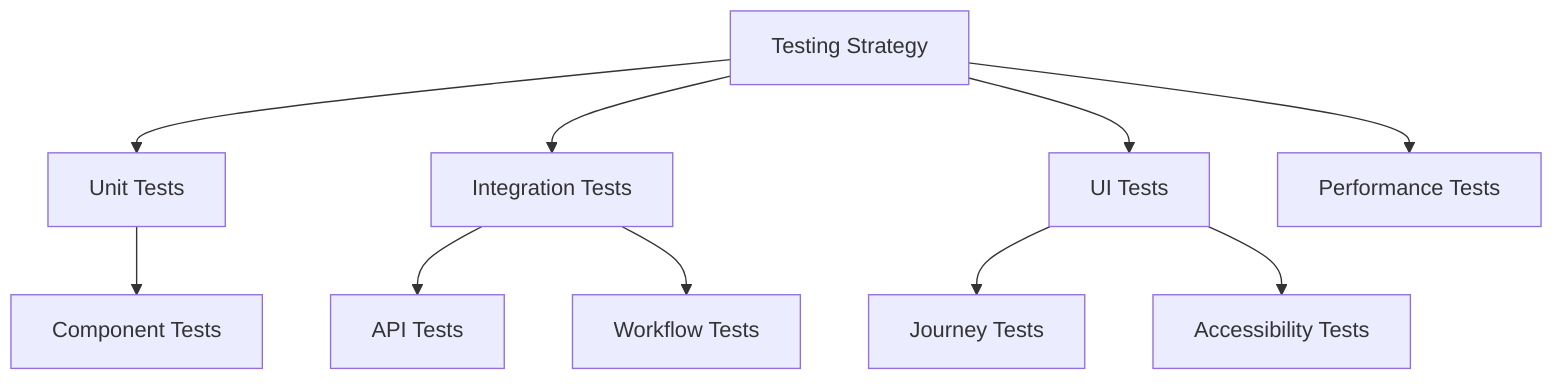 graph TD
    A[Testing Strategy] --> B[Unit Tests]
    A --> C[Integration Tests]
    A --> D[UI Tests]
    A --> E[Performance Tests]
    B --> F[Component Tests]
    C --> G[API Tests]
    C --> H[Workflow Tests]
    D --> I[Journey Tests]
    D --> J[Accessibility Tests]